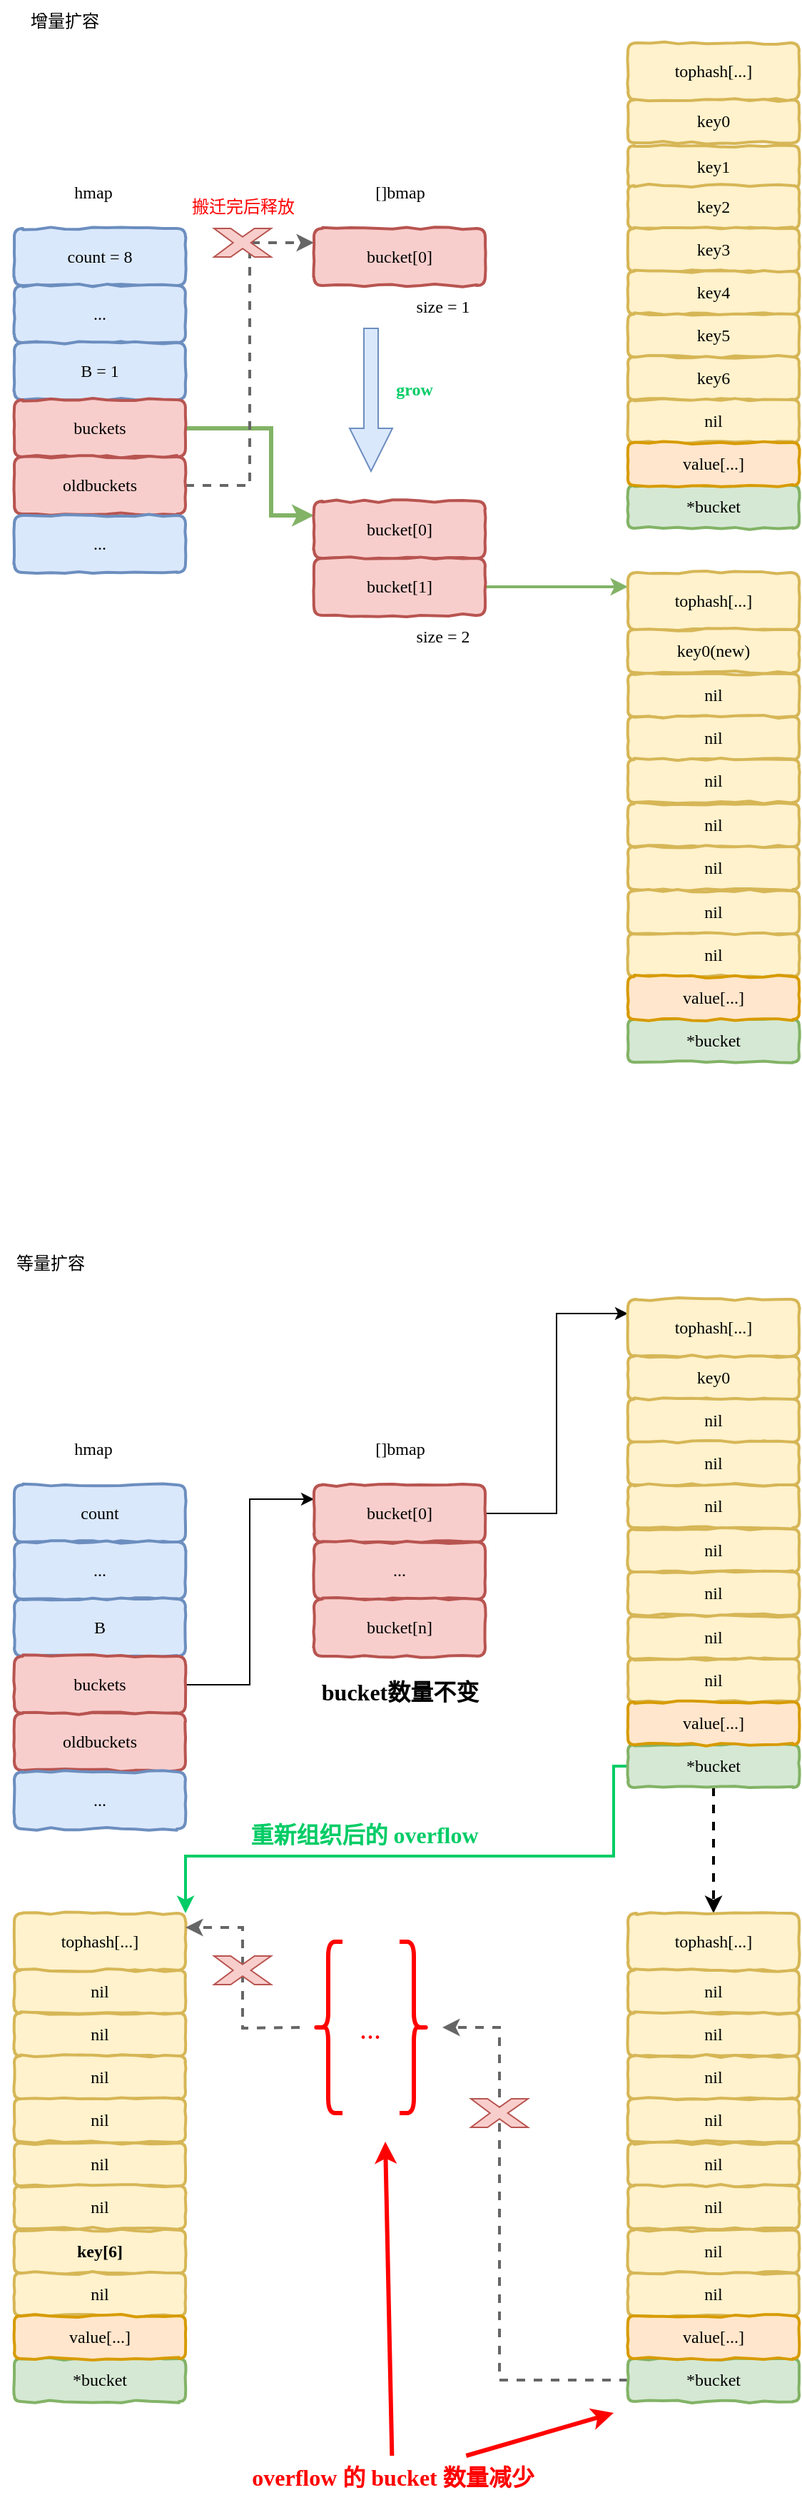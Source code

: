 <mxfile version="24.7.8">
  <diagram name="第 1 页" id="5FrjMeNQ7PzPpJv68QO-">
    <mxGraphModel dx="857" dy="626" grid="1" gridSize="10" guides="1" tooltips="1" connect="1" arrows="1" fold="1" page="1" pageScale="1" pageWidth="827" pageHeight="1169" math="0" shadow="0">
      <root>
        <mxCell id="0" />
        <mxCell id="1" parent="0" />
        <mxCell id="4WRyh4Nc3NUzpBGTfUNt-1" value="&lt;font face=&quot;Monaco&quot;&gt;增量扩容&lt;/font&gt;" style="text;html=1;align=center;verticalAlign=middle;resizable=0;points=[];autosize=1;strokeColor=none;fillColor=none;fontSize=12;fontFamily=Helvetica;fontColor=default;" vertex="1" parent="1">
          <mxGeometry x="190" y="200" width="70" height="30" as="geometry" />
        </mxCell>
        <mxCell id="4WRyh4Nc3NUzpBGTfUNt-2" value="&lt;font face=&quot;Monaco&quot;&gt;等量扩容&lt;/font&gt;" style="text;html=1;align=center;verticalAlign=middle;resizable=0;points=[];autosize=1;strokeColor=none;fillColor=none;fontSize=12;fontFamily=Helvetica;fontColor=default;" vertex="1" parent="1">
          <mxGeometry x="180" y="1070" width="70" height="30" as="geometry" />
        </mxCell>
        <mxCell id="4WRyh4Nc3NUzpBGTfUNt-3" value="&lt;font face=&quot;monaco&quot;&gt;count = 8&lt;/font&gt;" style="rounded=1;whiteSpace=wrap;html=1;strokeWidth=2;fillColor=#dae8fc;strokeColor=#6c8ebf;comic=1;" vertex="1" parent="1">
          <mxGeometry x="190" y="360" width="120" height="40" as="geometry" />
        </mxCell>
        <mxCell id="4WRyh4Nc3NUzpBGTfUNt-4" value="&lt;font face=&quot;monaco&quot;&gt;...&lt;/font&gt;" style="rounded=1;whiteSpace=wrap;html=1;strokeWidth=2;fillColor=#dae8fc;strokeColor=#6c8ebf;comic=1;" vertex="1" parent="1">
          <mxGeometry x="190" y="400" width="120" height="40" as="geometry" />
        </mxCell>
        <mxCell id="4WRyh4Nc3NUzpBGTfUNt-5" value="&lt;font face=&quot;monaco&quot;&gt;B = 1&lt;/font&gt;" style="rounded=1;whiteSpace=wrap;html=1;strokeWidth=2;fillColor=#dae8fc;strokeColor=#6c8ebf;comic=1;" vertex="1" parent="1">
          <mxGeometry x="190" y="440" width="120" height="40" as="geometry" />
        </mxCell>
        <mxCell id="4WRyh4Nc3NUzpBGTfUNt-37" style="edgeStyle=orthogonalEdgeStyle;rounded=0;orthogonalLoop=1;jettySize=auto;html=1;entryX=0;entryY=0.25;entryDx=0;entryDy=0;fillColor=#d5e8d4;strokeColor=#82b366;strokeWidth=3;" edge="1" parent="1" source="4WRyh4Nc3NUzpBGTfUNt-6" target="4WRyh4Nc3NUzpBGTfUNt-14">
          <mxGeometry relative="1" as="geometry">
            <Array as="points">
              <mxPoint x="370" y="500" />
              <mxPoint x="370" y="561" />
            </Array>
          </mxGeometry>
        </mxCell>
        <mxCell id="4WRyh4Nc3NUzpBGTfUNt-6" value="&lt;font face=&quot;monaco&quot;&gt;buckets&lt;/font&gt;" style="rounded=1;whiteSpace=wrap;html=1;strokeWidth=2;fillColor=#f8cecc;strokeColor=#b85450;comic=1;" vertex="1" parent="1">
          <mxGeometry x="190" y="480" width="120" height="40" as="geometry" />
        </mxCell>
        <mxCell id="4WRyh4Nc3NUzpBGTfUNt-28" style="edgeStyle=orthogonalEdgeStyle;rounded=0;orthogonalLoop=1;jettySize=auto;html=1;entryX=0;entryY=0.25;entryDx=0;entryDy=0;strokeWidth=2;strokeColor=#666666;dashed=1;" edge="1" parent="1" source="4WRyh4Nc3NUzpBGTfUNt-7" target="4WRyh4Nc3NUzpBGTfUNt-10">
          <mxGeometry relative="1" as="geometry" />
        </mxCell>
        <mxCell id="4WRyh4Nc3NUzpBGTfUNt-7" value="&lt;font face=&quot;monaco&quot;&gt;oldbuckets&lt;/font&gt;" style="rounded=1;whiteSpace=wrap;html=1;strokeWidth=2;fillColor=#f8cecc;strokeColor=#b85450;comic=1;" vertex="1" parent="1">
          <mxGeometry x="190" y="520" width="120" height="40" as="geometry" />
        </mxCell>
        <mxCell id="4WRyh4Nc3NUzpBGTfUNt-8" value="&lt;font face=&quot;monaco&quot;&gt;...&lt;/font&gt;" style="rounded=1;whiteSpace=wrap;html=1;strokeWidth=2;fillColor=#dae8fc;strokeColor=#6c8ebf;comic=1;" vertex="1" parent="1">
          <mxGeometry x="190" y="561" width="120" height="40" as="geometry" />
        </mxCell>
        <mxCell id="4WRyh4Nc3NUzpBGTfUNt-9" value="&lt;font face=&quot;Monaco&quot;&gt;hmap&lt;/font&gt;" style="text;html=1;align=center;verticalAlign=middle;resizable=0;points=[];autosize=1;strokeColor=none;fillColor=none;fontSize=12;fontFamily=Helvetica;fontColor=default;" vertex="1" parent="1">
          <mxGeometry x="220" y="320" width="50" height="30" as="geometry" />
        </mxCell>
        <mxCell id="4WRyh4Nc3NUzpBGTfUNt-10" value="&lt;font face=&quot;monaco&quot;&gt;bucket[0]&lt;/font&gt;" style="rounded=1;whiteSpace=wrap;html=1;strokeWidth=2;fillColor=#f8cecc;strokeColor=#b85450;comic=1;" vertex="1" parent="1">
          <mxGeometry x="400" y="360" width="120" height="40" as="geometry" />
        </mxCell>
        <mxCell id="4WRyh4Nc3NUzpBGTfUNt-11" value="&lt;font face=&quot;Monaco&quot;&gt;[]bmap&lt;/font&gt;" style="text;html=1;align=center;verticalAlign=middle;resizable=0;points=[];autosize=1;strokeColor=none;fillColor=none;fontSize=12;fontFamily=Helvetica;fontColor=default;" vertex="1" parent="1">
          <mxGeometry x="425" y="320" width="70" height="30" as="geometry" />
        </mxCell>
        <mxCell id="4WRyh4Nc3NUzpBGTfUNt-12" value="&lt;font face=&quot;Monaco&quot;&gt;size = 1&lt;/font&gt;" style="text;html=1;align=center;verticalAlign=middle;resizable=0;points=[];autosize=1;strokeColor=none;fillColor=none;fontSize=12;fontFamily=Helvetica;fontColor=default;" vertex="1" parent="1">
          <mxGeometry x="450" y="400" width="80" height="30" as="geometry" />
        </mxCell>
        <mxCell id="4WRyh4Nc3NUzpBGTfUNt-13" value="" style="shape=arrow;endArrow=classic;html=1;rounded=0;fillColor=#dae8fc;strokeColor=#6c8ebf;endWidth=27.895;startSize=3;" edge="1" parent="1">
          <mxGeometry width="50" height="50" relative="1" as="geometry">
            <mxPoint x="440" y="430" as="sourcePoint" />
            <mxPoint x="440" y="530" as="targetPoint" />
          </mxGeometry>
        </mxCell>
        <mxCell id="4WRyh4Nc3NUzpBGTfUNt-14" value="&lt;font face=&quot;monaco&quot;&gt;bucket[0]&lt;/font&gt;" style="rounded=1;whiteSpace=wrap;html=1;strokeWidth=2;fillColor=#f8cecc;strokeColor=#b85450;comic=1;" vertex="1" parent="1">
          <mxGeometry x="400" y="551" width="120" height="40" as="geometry" />
        </mxCell>
        <mxCell id="4WRyh4Nc3NUzpBGTfUNt-48" style="edgeStyle=orthogonalEdgeStyle;rounded=0;orthogonalLoop=1;jettySize=auto;html=1;entryX=0;entryY=0.25;entryDx=0;entryDy=0;fillColor=#d5e8d4;strokeColor=#82b366;strokeWidth=2;" edge="1" parent="1" source="4WRyh4Nc3NUzpBGTfUNt-15" target="4WRyh4Nc3NUzpBGTfUNt-38">
          <mxGeometry relative="1" as="geometry" />
        </mxCell>
        <mxCell id="4WRyh4Nc3NUzpBGTfUNt-15" value="&lt;font face=&quot;monaco&quot;&gt;bucket[1]&lt;/font&gt;" style="rounded=1;whiteSpace=wrap;html=1;strokeWidth=2;fillColor=#f8cecc;strokeColor=#b85450;comic=1;" vertex="1" parent="1">
          <mxGeometry x="400" y="591" width="120" height="40" as="geometry" />
        </mxCell>
        <mxCell id="4WRyh4Nc3NUzpBGTfUNt-16" value="&lt;font face=&quot;Monaco&quot;&gt;size = 2&lt;/font&gt;" style="text;html=1;align=center;verticalAlign=middle;resizable=0;points=[];autosize=1;strokeColor=none;fillColor=none;fontSize=12;fontFamily=Helvetica;fontColor=default;" vertex="1" parent="1">
          <mxGeometry x="450" y="631" width="80" height="30" as="geometry" />
        </mxCell>
        <mxCell id="4WRyh4Nc3NUzpBGTfUNt-18" value="&lt;font face=&quot;monaco&quot;&gt;tophash[...]&lt;/font&gt;" style="rounded=1;whiteSpace=wrap;html=1;strokeWidth=2;fillColor=#fff2cc;strokeColor=#d6b656;comic=1;" vertex="1" parent="1">
          <mxGeometry x="620" y="230" width="120" height="40" as="geometry" />
        </mxCell>
        <mxCell id="4WRyh4Nc3NUzpBGTfUNt-19" value="&lt;font face=&quot;monaco&quot;&gt;key0&lt;/font&gt;" style="rounded=1;whiteSpace=wrap;html=1;strokeWidth=2;fillColor=#fff2cc;strokeColor=#d6b656;comic=1;" vertex="1" parent="1">
          <mxGeometry x="620" y="270" width="120" height="30" as="geometry" />
        </mxCell>
        <mxCell id="4WRyh4Nc3NUzpBGTfUNt-20" value="&lt;font face=&quot;monaco&quot;&gt;key1&lt;/font&gt;" style="rounded=1;whiteSpace=wrap;html=1;strokeWidth=2;fillColor=#fff2cc;strokeColor=#d6b656;comic=1;" vertex="1" parent="1">
          <mxGeometry x="620" y="302" width="120" height="30" as="geometry" />
        </mxCell>
        <mxCell id="4WRyh4Nc3NUzpBGTfUNt-21" value="&lt;font face=&quot;monaco&quot;&gt;key2&lt;/font&gt;" style="rounded=1;whiteSpace=wrap;html=1;strokeWidth=2;fillColor=#fff2cc;strokeColor=#d6b656;comic=1;" vertex="1" parent="1">
          <mxGeometry x="620" y="330" width="120" height="30" as="geometry" />
        </mxCell>
        <mxCell id="4WRyh4Nc3NUzpBGTfUNt-22" value="&lt;font face=&quot;monaco&quot;&gt;key3&lt;/font&gt;" style="rounded=1;whiteSpace=wrap;html=1;strokeWidth=2;fillColor=#fff2cc;strokeColor=#d6b656;comic=1;" vertex="1" parent="1">
          <mxGeometry x="620" y="360" width="120" height="30" as="geometry" />
        </mxCell>
        <mxCell id="4WRyh4Nc3NUzpBGTfUNt-23" value="&lt;font face=&quot;monaco&quot;&gt;key4&lt;/font&gt;" style="rounded=1;whiteSpace=wrap;html=1;strokeWidth=2;fillColor=#fff2cc;strokeColor=#d6b656;comic=1;" vertex="1" parent="1">
          <mxGeometry x="620" y="390" width="120" height="30" as="geometry" />
        </mxCell>
        <mxCell id="4WRyh4Nc3NUzpBGTfUNt-24" value="&lt;font face=&quot;monaco&quot;&gt;key5&lt;/font&gt;" style="rounded=1;whiteSpace=wrap;html=1;strokeWidth=2;fillColor=#fff2cc;strokeColor=#d6b656;comic=1;" vertex="1" parent="1">
          <mxGeometry x="620" y="420" width="120" height="30" as="geometry" />
        </mxCell>
        <mxCell id="4WRyh4Nc3NUzpBGTfUNt-25" value="&lt;font face=&quot;monaco&quot;&gt;key6&lt;/font&gt;" style="rounded=1;whiteSpace=wrap;html=1;strokeWidth=2;fillColor=#fff2cc;strokeColor=#d6b656;comic=1;" vertex="1" parent="1">
          <mxGeometry x="620" y="450" width="120" height="30" as="geometry" />
        </mxCell>
        <mxCell id="4WRyh4Nc3NUzpBGTfUNt-26" value="&lt;font face=&quot;monaco&quot;&gt;nil&lt;/font&gt;" style="rounded=1;whiteSpace=wrap;html=1;strokeWidth=2;fillColor=#fff2cc;strokeColor=#d6b656;comic=1;" vertex="1" parent="1">
          <mxGeometry x="620" y="480" width="120" height="30" as="geometry" />
        </mxCell>
        <mxCell id="4WRyh4Nc3NUzpBGTfUNt-27" value="&lt;font face=&quot;monaco&quot;&gt;*bucket&lt;/font&gt;" style="rounded=1;whiteSpace=wrap;html=1;strokeWidth=2;fillColor=#d5e8d4;strokeColor=#82b366;comic=1;" vertex="1" parent="1">
          <mxGeometry x="620" y="540" width="120" height="30" as="geometry" />
        </mxCell>
        <mxCell id="4WRyh4Nc3NUzpBGTfUNt-29" value="" style="verticalLabelPosition=bottom;verticalAlign=top;html=1;shape=mxgraph.basic.x;fillColor=#f8cecc;strokeColor=#b85450;" vertex="1" parent="1">
          <mxGeometry x="330" y="360" width="40" height="20" as="geometry" />
        </mxCell>
        <mxCell id="4WRyh4Nc3NUzpBGTfUNt-36" value="&lt;font color=&quot;#00cc66&quot; face=&quot;monaco&quot;&gt;&lt;b&gt;grow&lt;/b&gt;&lt;/font&gt;" style="text;html=1;align=center;verticalAlign=middle;resizable=0;points=[];autosize=1;strokeColor=none;fillColor=none;" vertex="1" parent="1">
          <mxGeometry x="445" y="458" width="50" height="30" as="geometry" />
        </mxCell>
        <mxCell id="4WRyh4Nc3NUzpBGTfUNt-38" value="&lt;font face=&quot;monaco&quot;&gt;tophash[...]&lt;/font&gt;" style="rounded=1;whiteSpace=wrap;html=1;strokeWidth=2;fillColor=#fff2cc;strokeColor=#d6b656;comic=1;" vertex="1" parent="1">
          <mxGeometry x="620" y="601" width="120" height="40" as="geometry" />
        </mxCell>
        <mxCell id="4WRyh4Nc3NUzpBGTfUNt-39" value="&lt;font face=&quot;monaco&quot;&gt;key0(new)&lt;/font&gt;" style="rounded=1;whiteSpace=wrap;html=1;strokeWidth=2;fillColor=#fff2cc;strokeColor=#d6b656;comic=1;" vertex="1" parent="1">
          <mxGeometry x="620" y="641" width="120" height="30" as="geometry" />
        </mxCell>
        <mxCell id="4WRyh4Nc3NUzpBGTfUNt-40" value="&lt;font face=&quot;monaco&quot;&gt;nil&lt;/font&gt;" style="rounded=1;whiteSpace=wrap;html=1;strokeWidth=2;fillColor=#fff2cc;strokeColor=#d6b656;comic=1;" vertex="1" parent="1">
          <mxGeometry x="620" y="672" width="120" height="30" as="geometry" />
        </mxCell>
        <mxCell id="4WRyh4Nc3NUzpBGTfUNt-41" value="&lt;font&gt;nil&lt;/font&gt;" style="rounded=1;whiteSpace=wrap;html=1;strokeWidth=2;fillColor=#fff2cc;strokeColor=#d6b656;comic=1;fontFamily=monaco;" vertex="1" parent="1">
          <mxGeometry x="620" y="702" width="120" height="30" as="geometry" />
        </mxCell>
        <mxCell id="4WRyh4Nc3NUzpBGTfUNt-42" value="&lt;font&gt;nil&lt;/font&gt;" style="rounded=1;whiteSpace=wrap;html=1;strokeWidth=2;fillColor=#fff2cc;strokeColor=#d6b656;comic=1;fontFamily=monaco;" vertex="1" parent="1">
          <mxGeometry x="620" y="732" width="120" height="30" as="geometry" />
        </mxCell>
        <mxCell id="4WRyh4Nc3NUzpBGTfUNt-43" value="&lt;font&gt;nil&lt;/font&gt;" style="rounded=1;whiteSpace=wrap;html=1;strokeWidth=2;fillColor=#fff2cc;strokeColor=#d6b656;comic=1;fontFamily=monaco;" vertex="1" parent="1">
          <mxGeometry x="620" y="763" width="120" height="30" as="geometry" />
        </mxCell>
        <mxCell id="4WRyh4Nc3NUzpBGTfUNt-44" value="&lt;font&gt;nil&lt;/font&gt;" style="rounded=1;whiteSpace=wrap;html=1;strokeWidth=2;fillColor=#fff2cc;strokeColor=#d6b656;comic=1;fontFamily=monaco;" vertex="1" parent="1">
          <mxGeometry x="620" y="793" width="120" height="30" as="geometry" />
        </mxCell>
        <mxCell id="4WRyh4Nc3NUzpBGTfUNt-45" value="&lt;font&gt;nil&lt;/font&gt;" style="rounded=1;whiteSpace=wrap;html=1;strokeWidth=2;fillColor=#fff2cc;strokeColor=#d6b656;comic=1;fontFamily=monaco;" vertex="1" parent="1">
          <mxGeometry x="620" y="824" width="120" height="30" as="geometry" />
        </mxCell>
        <mxCell id="4WRyh4Nc3NUzpBGTfUNt-46" value="&lt;font face=&quot;monaco&quot;&gt;nil&lt;/font&gt;" style="rounded=1;whiteSpace=wrap;html=1;strokeWidth=2;fillColor=#fff2cc;strokeColor=#d6b656;comic=1;" vertex="1" parent="1">
          <mxGeometry x="620" y="854" width="120" height="30" as="geometry" />
        </mxCell>
        <mxCell id="4WRyh4Nc3NUzpBGTfUNt-47" value="&lt;font face=&quot;monaco&quot;&gt;*bucket&lt;/font&gt;" style="rounded=1;whiteSpace=wrap;html=1;strokeWidth=2;fillColor=#d5e8d4;strokeColor=#82b366;comic=1;" vertex="1" parent="1">
          <mxGeometry x="620" y="914" width="120" height="30" as="geometry" />
        </mxCell>
        <mxCell id="4WRyh4Nc3NUzpBGTfUNt-49" value="&lt;font color=&quot;#ff0000&quot; face=&quot;Monaco&quot;&gt;搬迁完后释放&lt;/font&gt;" style="text;html=1;align=center;verticalAlign=middle;resizable=0;points=[];autosize=1;strokeColor=none;fillColor=none;fontSize=12;fontFamily=Helvetica;fontColor=default;" vertex="1" parent="1">
          <mxGeometry x="300" y="330" width="100" height="30" as="geometry" />
        </mxCell>
        <mxCell id="4WRyh4Nc3NUzpBGTfUNt-51" value="&lt;font face=&quot;monaco&quot;&gt;count&lt;/font&gt;" style="rounded=1;whiteSpace=wrap;html=1;strokeWidth=2;fillColor=#dae8fc;strokeColor=#6c8ebf;comic=1;" vertex="1" parent="1">
          <mxGeometry x="190" y="1240" width="120" height="40" as="geometry" />
        </mxCell>
        <mxCell id="4WRyh4Nc3NUzpBGTfUNt-52" value="&lt;font face=&quot;monaco&quot;&gt;...&lt;/font&gt;" style="rounded=1;whiteSpace=wrap;html=1;strokeWidth=2;fillColor=#dae8fc;strokeColor=#6c8ebf;comic=1;" vertex="1" parent="1">
          <mxGeometry x="190" y="1280" width="120" height="40" as="geometry" />
        </mxCell>
        <mxCell id="4WRyh4Nc3NUzpBGTfUNt-53" value="&lt;font face=&quot;monaco&quot;&gt;B&lt;/font&gt;" style="rounded=1;whiteSpace=wrap;html=1;strokeWidth=2;fillColor=#dae8fc;strokeColor=#6c8ebf;comic=1;" vertex="1" parent="1">
          <mxGeometry x="190" y="1320" width="120" height="40" as="geometry" />
        </mxCell>
        <mxCell id="4WRyh4Nc3NUzpBGTfUNt-79" style="edgeStyle=orthogonalEdgeStyle;rounded=0;orthogonalLoop=1;jettySize=auto;html=1;entryX=0;entryY=0.25;entryDx=0;entryDy=0;" edge="1" parent="1" source="4WRyh4Nc3NUzpBGTfUNt-55" target="4WRyh4Nc3NUzpBGTfUNt-60">
          <mxGeometry relative="1" as="geometry" />
        </mxCell>
        <mxCell id="4WRyh4Nc3NUzpBGTfUNt-55" value="&lt;font face=&quot;monaco&quot;&gt;buckets&lt;/font&gt;" style="rounded=1;whiteSpace=wrap;html=1;strokeWidth=2;fillColor=#f8cecc;strokeColor=#b85450;comic=1;" vertex="1" parent="1">
          <mxGeometry x="190" y="1360" width="120" height="40" as="geometry" />
        </mxCell>
        <mxCell id="4WRyh4Nc3NUzpBGTfUNt-57" value="&lt;font face=&quot;monaco&quot;&gt;oldbuckets&lt;/font&gt;" style="rounded=1;whiteSpace=wrap;html=1;strokeWidth=2;fillColor=#f8cecc;strokeColor=#b85450;comic=1;" vertex="1" parent="1">
          <mxGeometry x="190" y="1400" width="120" height="40" as="geometry" />
        </mxCell>
        <mxCell id="4WRyh4Nc3NUzpBGTfUNt-58" value="&lt;font face=&quot;monaco&quot;&gt;...&lt;/font&gt;" style="rounded=1;whiteSpace=wrap;html=1;strokeWidth=2;fillColor=#dae8fc;strokeColor=#6c8ebf;comic=1;" vertex="1" parent="1">
          <mxGeometry x="190" y="1441" width="120" height="40" as="geometry" />
        </mxCell>
        <mxCell id="4WRyh4Nc3NUzpBGTfUNt-59" value="&lt;font face=&quot;Monaco&quot;&gt;hmap&lt;/font&gt;" style="text;html=1;align=center;verticalAlign=middle;resizable=0;points=[];autosize=1;strokeColor=none;fillColor=none;fontSize=12;fontFamily=Helvetica;fontColor=default;" vertex="1" parent="1">
          <mxGeometry x="220" y="1200" width="50" height="30" as="geometry" />
        </mxCell>
        <mxCell id="4WRyh4Nc3NUzpBGTfUNt-93" style="edgeStyle=orthogonalEdgeStyle;rounded=0;orthogonalLoop=1;jettySize=auto;html=1;entryX=0;entryY=0.25;entryDx=0;entryDy=0;" edge="1" parent="1" source="4WRyh4Nc3NUzpBGTfUNt-60" target="4WRyh4Nc3NUzpBGTfUNt-65">
          <mxGeometry relative="1" as="geometry" />
        </mxCell>
        <mxCell id="4WRyh4Nc3NUzpBGTfUNt-60" value="&lt;font face=&quot;monaco&quot;&gt;bucket[0]&lt;/font&gt;" style="rounded=1;whiteSpace=wrap;html=1;strokeWidth=2;fillColor=#f8cecc;strokeColor=#b85450;comic=1;" vertex="1" parent="1">
          <mxGeometry x="400" y="1240" width="120" height="40" as="geometry" />
        </mxCell>
        <mxCell id="4WRyh4Nc3NUzpBGTfUNt-61" value="&lt;font face=&quot;Monaco&quot;&gt;[]bmap&lt;/font&gt;" style="text;html=1;align=center;verticalAlign=middle;resizable=0;points=[];autosize=1;strokeColor=none;fillColor=none;fontSize=12;fontFamily=Helvetica;fontColor=default;" vertex="1" parent="1">
          <mxGeometry x="425" y="1200" width="70" height="30" as="geometry" />
        </mxCell>
        <mxCell id="4WRyh4Nc3NUzpBGTfUNt-65" value="&lt;font face=&quot;monaco&quot;&gt;tophash[...]&lt;/font&gt;" style="rounded=1;whiteSpace=wrap;html=1;strokeWidth=2;fillColor=#fff2cc;strokeColor=#d6b656;comic=1;" vertex="1" parent="1">
          <mxGeometry x="620" y="1110" width="120" height="40" as="geometry" />
        </mxCell>
        <mxCell id="4WRyh4Nc3NUzpBGTfUNt-66" value="&lt;font face=&quot;monaco&quot;&gt;key0&lt;/font&gt;" style="rounded=1;whiteSpace=wrap;html=1;strokeWidth=2;fillColor=#fff2cc;strokeColor=#d6b656;comic=1;" vertex="1" parent="1">
          <mxGeometry x="620" y="1150" width="120" height="30" as="geometry" />
        </mxCell>
        <mxCell id="4WRyh4Nc3NUzpBGTfUNt-80" value="&lt;font face=&quot;monaco&quot;&gt;...&lt;/font&gt;" style="rounded=1;whiteSpace=wrap;html=1;strokeWidth=2;fillColor=#f8cecc;strokeColor=#b85450;comic=1;" vertex="1" parent="1">
          <mxGeometry x="400" y="1280" width="120" height="40" as="geometry" />
        </mxCell>
        <mxCell id="4WRyh4Nc3NUzpBGTfUNt-81" value="&lt;font face=&quot;monaco&quot;&gt;bucket[n]&lt;/font&gt;" style="rounded=1;whiteSpace=wrap;html=1;strokeWidth=2;fillColor=#f8cecc;strokeColor=#b85450;comic=1;" vertex="1" parent="1">
          <mxGeometry x="400" y="1320" width="120" height="40" as="geometry" />
        </mxCell>
        <mxCell id="4WRyh4Nc3NUzpBGTfUNt-82" value="&lt;font face=&quot;monaco&quot;&gt;nil&lt;/font&gt;" style="rounded=1;whiteSpace=wrap;html=1;strokeWidth=2;fillColor=#fff2cc;strokeColor=#d6b656;comic=1;" vertex="1" parent="1">
          <mxGeometry x="620" y="1180" width="120" height="30" as="geometry" />
        </mxCell>
        <mxCell id="4WRyh4Nc3NUzpBGTfUNt-83" value="&lt;font&gt;nil&lt;/font&gt;" style="rounded=1;whiteSpace=wrap;html=1;strokeWidth=2;fillColor=#fff2cc;strokeColor=#d6b656;comic=1;fontFamily=monaco;" vertex="1" parent="1">
          <mxGeometry x="620" y="1210" width="120" height="30" as="geometry" />
        </mxCell>
        <mxCell id="4WRyh4Nc3NUzpBGTfUNt-84" value="&lt;font&gt;nil&lt;/font&gt;" style="rounded=1;whiteSpace=wrap;html=1;strokeWidth=2;fillColor=#fff2cc;strokeColor=#d6b656;comic=1;fontFamily=monaco;" vertex="1" parent="1">
          <mxGeometry x="620" y="1240" width="120" height="30" as="geometry" />
        </mxCell>
        <mxCell id="4WRyh4Nc3NUzpBGTfUNt-85" value="&lt;font&gt;nil&lt;/font&gt;" style="rounded=1;whiteSpace=wrap;html=1;strokeWidth=2;fillColor=#fff2cc;strokeColor=#d6b656;comic=1;fontFamily=monaco;" vertex="1" parent="1">
          <mxGeometry x="620" y="1271" width="120" height="30" as="geometry" />
        </mxCell>
        <mxCell id="4WRyh4Nc3NUzpBGTfUNt-86" value="&lt;font&gt;nil&lt;/font&gt;" style="rounded=1;whiteSpace=wrap;html=1;strokeWidth=2;fillColor=#fff2cc;strokeColor=#d6b656;comic=1;fontFamily=monaco;" vertex="1" parent="1">
          <mxGeometry x="620" y="1301" width="120" height="30" as="geometry" />
        </mxCell>
        <mxCell id="4WRyh4Nc3NUzpBGTfUNt-87" value="&lt;font&gt;nil&lt;/font&gt;" style="rounded=1;whiteSpace=wrap;html=1;strokeWidth=2;fillColor=#fff2cc;strokeColor=#d6b656;comic=1;fontFamily=monaco;" vertex="1" parent="1">
          <mxGeometry x="620" y="1332" width="120" height="30" as="geometry" />
        </mxCell>
        <mxCell id="4WRyh4Nc3NUzpBGTfUNt-88" value="&lt;font face=&quot;monaco&quot;&gt;nil&lt;/font&gt;" style="rounded=1;whiteSpace=wrap;html=1;strokeWidth=2;fillColor=#fff2cc;strokeColor=#d6b656;comic=1;" vertex="1" parent="1">
          <mxGeometry x="620" y="1362" width="120" height="30" as="geometry" />
        </mxCell>
        <mxCell id="4WRyh4Nc3NUzpBGTfUNt-127" style="edgeStyle=orthogonalEdgeStyle;rounded=0;orthogonalLoop=1;jettySize=auto;html=1;entryX=0.5;entryY=0;entryDx=0;entryDy=0;strokeWidth=2;dashed=1;" edge="1" parent="1" source="4WRyh4Nc3NUzpBGTfUNt-89" target="4WRyh4Nc3NUzpBGTfUNt-94">
          <mxGeometry relative="1" as="geometry" />
        </mxCell>
        <mxCell id="4WRyh4Nc3NUzpBGTfUNt-141" style="edgeStyle=orthogonalEdgeStyle;rounded=0;orthogonalLoop=1;jettySize=auto;html=1;entryX=1;entryY=0;entryDx=0;entryDy=0;strokeWidth=2;strokeColor=#00CC66;" edge="1" parent="1" source="4WRyh4Nc3NUzpBGTfUNt-89" target="4WRyh4Nc3NUzpBGTfUNt-116">
          <mxGeometry relative="1" as="geometry">
            <Array as="points">
              <mxPoint x="610" y="1437" />
              <mxPoint x="610" y="1500" />
              <mxPoint x="310" y="1500" />
            </Array>
          </mxGeometry>
        </mxCell>
        <mxCell id="4WRyh4Nc3NUzpBGTfUNt-89" value="&lt;font face=&quot;monaco&quot;&gt;*bucket&lt;/font&gt;" style="rounded=1;whiteSpace=wrap;html=1;strokeWidth=2;fillColor=#d5e8d4;strokeColor=#82b366;comic=1;" vertex="1" parent="1">
          <mxGeometry x="620" y="1422" width="120" height="30" as="geometry" />
        </mxCell>
        <mxCell id="4WRyh4Nc3NUzpBGTfUNt-90" value="&lt;font face=&quot;monaco&quot;&gt;value[...]&lt;/font&gt;" style="rounded=1;whiteSpace=wrap;html=1;strokeWidth=2;fillColor=#ffe6cc;strokeColor=#d79b00;comic=1;" vertex="1" parent="1">
          <mxGeometry x="620" y="510" width="120" height="30" as="geometry" />
        </mxCell>
        <mxCell id="4WRyh4Nc3NUzpBGTfUNt-91" value="&lt;font face=&quot;monaco&quot;&gt;value[...]&lt;/font&gt;" style="rounded=1;whiteSpace=wrap;html=1;strokeWidth=2;fillColor=#ffe6cc;strokeColor=#d79b00;comic=1;" vertex="1" parent="1">
          <mxGeometry x="620" y="884" width="120" height="30" as="geometry" />
        </mxCell>
        <mxCell id="4WRyh4Nc3NUzpBGTfUNt-92" value="&lt;font face=&quot;monaco&quot;&gt;value[...]&lt;/font&gt;" style="rounded=1;whiteSpace=wrap;html=1;strokeWidth=2;fillColor=#ffe6cc;strokeColor=#d79b00;comic=1;" vertex="1" parent="1">
          <mxGeometry x="620" y="1392" width="120" height="30" as="geometry" />
        </mxCell>
        <mxCell id="4WRyh4Nc3NUzpBGTfUNt-94" value="&lt;font face=&quot;monaco&quot;&gt;tophash[...]&lt;/font&gt;" style="rounded=1;whiteSpace=wrap;html=1;strokeWidth=2;fillColor=#fff2cc;strokeColor=#d6b656;comic=1;" vertex="1" parent="1">
          <mxGeometry x="620" y="1540" width="120" height="40" as="geometry" />
        </mxCell>
        <mxCell id="4WRyh4Nc3NUzpBGTfUNt-95" value="&lt;font face=&quot;monaco&quot;&gt;nil&lt;/font&gt;" style="rounded=1;whiteSpace=wrap;html=1;strokeWidth=2;fillColor=#fff2cc;strokeColor=#d6b656;comic=1;" vertex="1" parent="1">
          <mxGeometry x="620" y="1580" width="120" height="30" as="geometry" />
        </mxCell>
        <mxCell id="4WRyh4Nc3NUzpBGTfUNt-96" value="&lt;font face=&quot;monaco&quot;&gt;nil&lt;/font&gt;" style="rounded=1;whiteSpace=wrap;html=1;strokeWidth=2;fillColor=#fff2cc;strokeColor=#d6b656;comic=1;" vertex="1" parent="1">
          <mxGeometry x="620" y="1610" width="120" height="30" as="geometry" />
        </mxCell>
        <mxCell id="4WRyh4Nc3NUzpBGTfUNt-97" value="&lt;font&gt;nil&lt;/font&gt;" style="rounded=1;whiteSpace=wrap;html=1;strokeWidth=2;fillColor=#fff2cc;strokeColor=#d6b656;comic=1;fontFamily=monaco;" vertex="1" parent="1">
          <mxGeometry x="620" y="1640" width="120" height="30" as="geometry" />
        </mxCell>
        <mxCell id="4WRyh4Nc3NUzpBGTfUNt-98" value="&lt;font&gt;nil&lt;/font&gt;" style="rounded=1;whiteSpace=wrap;html=1;strokeWidth=2;fillColor=#fff2cc;strokeColor=#d6b656;comic=1;fontFamily=monaco;" vertex="1" parent="1">
          <mxGeometry x="620" y="1670" width="120" height="30" as="geometry" />
        </mxCell>
        <mxCell id="4WRyh4Nc3NUzpBGTfUNt-99" value="&lt;font&gt;nil&lt;/font&gt;" style="rounded=1;whiteSpace=wrap;html=1;strokeWidth=2;fillColor=#fff2cc;strokeColor=#d6b656;comic=1;fontFamily=monaco;" vertex="1" parent="1">
          <mxGeometry x="620" y="1701" width="120" height="30" as="geometry" />
        </mxCell>
        <mxCell id="4WRyh4Nc3NUzpBGTfUNt-100" value="&lt;font&gt;nil&lt;/font&gt;" style="rounded=1;whiteSpace=wrap;html=1;strokeWidth=2;fillColor=#fff2cc;strokeColor=#d6b656;comic=1;fontFamily=monaco;" vertex="1" parent="1">
          <mxGeometry x="620" y="1731" width="120" height="30" as="geometry" />
        </mxCell>
        <mxCell id="4WRyh4Nc3NUzpBGTfUNt-101" value="&lt;font&gt;nil&lt;/font&gt;" style="rounded=1;whiteSpace=wrap;html=1;strokeWidth=2;fillColor=#fff2cc;strokeColor=#d6b656;comic=1;fontFamily=monaco;" vertex="1" parent="1">
          <mxGeometry x="620" y="1762" width="120" height="30" as="geometry" />
        </mxCell>
        <mxCell id="4WRyh4Nc3NUzpBGTfUNt-102" value="&lt;font face=&quot;monaco&quot;&gt;nil&lt;/font&gt;" style="rounded=1;whiteSpace=wrap;html=1;strokeWidth=2;fillColor=#fff2cc;strokeColor=#d6b656;comic=1;" vertex="1" parent="1">
          <mxGeometry x="620" y="1792" width="120" height="30" as="geometry" />
        </mxCell>
        <mxCell id="4WRyh4Nc3NUzpBGTfUNt-133" style="edgeStyle=orthogonalEdgeStyle;rounded=0;orthogonalLoop=1;jettySize=auto;html=1;dashed=1;strokeWidth=2;strokeColor=#666666;" edge="1" parent="1" source="4WRyh4Nc3NUzpBGTfUNt-103">
          <mxGeometry relative="1" as="geometry">
            <mxPoint x="490" y="1620" as="targetPoint" />
            <Array as="points">
              <mxPoint x="530" y="1867" />
              <mxPoint x="530" y="1620" />
            </Array>
          </mxGeometry>
        </mxCell>
        <mxCell id="4WRyh4Nc3NUzpBGTfUNt-103" value="&lt;font face=&quot;monaco&quot;&gt;*bucket&lt;/font&gt;" style="rounded=1;whiteSpace=wrap;html=1;strokeWidth=2;fillColor=#d5e8d4;strokeColor=#82b366;comic=1;" vertex="1" parent="1">
          <mxGeometry x="620" y="1852" width="120" height="30" as="geometry" />
        </mxCell>
        <mxCell id="4WRyh4Nc3NUzpBGTfUNt-104" value="&lt;font face=&quot;monaco&quot;&gt;value[...]&lt;/font&gt;" style="rounded=1;whiteSpace=wrap;html=1;strokeWidth=2;fillColor=#ffe6cc;strokeColor=#d79b00;comic=1;" vertex="1" parent="1">
          <mxGeometry x="620" y="1822" width="120" height="30" as="geometry" />
        </mxCell>
        <mxCell id="4WRyh4Nc3NUzpBGTfUNt-116" value="&lt;font face=&quot;monaco&quot;&gt;tophash[...]&lt;/font&gt;" style="rounded=1;whiteSpace=wrap;html=1;strokeWidth=2;fillColor=#fff2cc;strokeColor=#d6b656;comic=1;" vertex="1" parent="1">
          <mxGeometry x="190" y="1540" width="120" height="40" as="geometry" />
        </mxCell>
        <mxCell id="4WRyh4Nc3NUzpBGTfUNt-117" value="&lt;font face=&quot;monaco&quot;&gt;nil&lt;/font&gt;" style="rounded=1;whiteSpace=wrap;html=1;strokeWidth=2;fillColor=#fff2cc;strokeColor=#d6b656;comic=1;" vertex="1" parent="1">
          <mxGeometry x="190" y="1580" width="120" height="30" as="geometry" />
        </mxCell>
        <mxCell id="4WRyh4Nc3NUzpBGTfUNt-118" value="&lt;font face=&quot;monaco&quot;&gt;nil&lt;/font&gt;" style="rounded=1;whiteSpace=wrap;html=1;strokeWidth=2;fillColor=#fff2cc;strokeColor=#d6b656;comic=1;" vertex="1" parent="1">
          <mxGeometry x="190" y="1610" width="120" height="30" as="geometry" />
        </mxCell>
        <mxCell id="4WRyh4Nc3NUzpBGTfUNt-119" value="&lt;font&gt;nil&lt;/font&gt;" style="rounded=1;whiteSpace=wrap;html=1;strokeWidth=2;fillColor=#fff2cc;strokeColor=#d6b656;comic=1;fontFamily=monaco;" vertex="1" parent="1">
          <mxGeometry x="190" y="1640" width="120" height="30" as="geometry" />
        </mxCell>
        <mxCell id="4WRyh4Nc3NUzpBGTfUNt-120" value="&lt;font&gt;nil&lt;/font&gt;" style="rounded=1;whiteSpace=wrap;html=1;strokeWidth=2;fillColor=#fff2cc;strokeColor=#d6b656;comic=1;fontFamily=monaco;" vertex="1" parent="1">
          <mxGeometry x="190" y="1670" width="120" height="30" as="geometry" />
        </mxCell>
        <mxCell id="4WRyh4Nc3NUzpBGTfUNt-121" value="&lt;font&gt;nil&lt;/font&gt;" style="rounded=1;whiteSpace=wrap;html=1;strokeWidth=2;fillColor=#fff2cc;strokeColor=#d6b656;comic=1;fontFamily=monaco;" vertex="1" parent="1">
          <mxGeometry x="190" y="1701" width="120" height="30" as="geometry" />
        </mxCell>
        <mxCell id="4WRyh4Nc3NUzpBGTfUNt-122" value="&lt;font&gt;nil&lt;/font&gt;" style="rounded=1;whiteSpace=wrap;html=1;strokeWidth=2;fillColor=#fff2cc;strokeColor=#d6b656;comic=1;fontFamily=monaco;" vertex="1" parent="1">
          <mxGeometry x="190" y="1731" width="120" height="30" as="geometry" />
        </mxCell>
        <mxCell id="4WRyh4Nc3NUzpBGTfUNt-123" value="&lt;b&gt;key[6]&lt;/b&gt;" style="rounded=1;whiteSpace=wrap;html=1;strokeWidth=2;fillColor=#fff2cc;strokeColor=#d6b656;comic=1;fontFamily=monaco;" vertex="1" parent="1">
          <mxGeometry x="190" y="1762" width="120" height="30" as="geometry" />
        </mxCell>
        <mxCell id="4WRyh4Nc3NUzpBGTfUNt-124" value="&lt;font face=&quot;monaco&quot;&gt;nil&lt;/font&gt;" style="rounded=1;whiteSpace=wrap;html=1;strokeWidth=2;fillColor=#fff2cc;strokeColor=#d6b656;comic=1;" vertex="1" parent="1">
          <mxGeometry x="190" y="1792" width="120" height="30" as="geometry" />
        </mxCell>
        <mxCell id="4WRyh4Nc3NUzpBGTfUNt-125" value="&lt;font face=&quot;monaco&quot;&gt;*bucket&lt;/font&gt;" style="rounded=1;whiteSpace=wrap;html=1;strokeWidth=2;fillColor=#d5e8d4;strokeColor=#82b366;comic=1;" vertex="1" parent="1">
          <mxGeometry x="190" y="1852" width="120" height="30" as="geometry" />
        </mxCell>
        <mxCell id="4WRyh4Nc3NUzpBGTfUNt-126" value="&lt;font face=&quot;monaco&quot;&gt;value[...]&lt;/font&gt;" style="rounded=1;whiteSpace=wrap;html=1;strokeWidth=2;fillColor=#ffe6cc;strokeColor=#d79b00;comic=1;" vertex="1" parent="1">
          <mxGeometry x="190" y="1822" width="120" height="30" as="geometry" />
        </mxCell>
        <mxCell id="4WRyh4Nc3NUzpBGTfUNt-139" style="edgeStyle=orthogonalEdgeStyle;rounded=0;orthogonalLoop=1;jettySize=auto;html=1;entryX=1;entryY=0.25;entryDx=0;entryDy=0;dashed=1;strokeWidth=2;strokeColor=#666666;" edge="1" parent="1" target="4WRyh4Nc3NUzpBGTfUNt-116">
          <mxGeometry relative="1" as="geometry">
            <mxPoint x="390" y="1620" as="sourcePoint" />
          </mxGeometry>
        </mxCell>
        <mxCell id="4WRyh4Nc3NUzpBGTfUNt-130" value="" style="shape=curlyBracket;whiteSpace=wrap;html=1;rounded=1;labelPosition=left;verticalLabelPosition=middle;align=right;verticalAlign=middle;strokeWidth=3;strokeColor=#FF0000;" vertex="1" parent="1">
          <mxGeometry x="400" y="1560" width="20" height="120" as="geometry" />
        </mxCell>
        <mxCell id="4WRyh4Nc3NUzpBGTfUNt-131" value="" style="shape=curlyBracket;whiteSpace=wrap;html=1;rounded=1;flipH=1;labelPosition=right;verticalLabelPosition=middle;align=left;verticalAlign=middle;strokeWidth=3;strokeColor=#FF0000;" vertex="1" parent="1">
          <mxGeometry x="460" y="1560" width="20" height="120" as="geometry" />
        </mxCell>
        <mxCell id="4WRyh4Nc3NUzpBGTfUNt-132" value="&lt;font color=&quot;#ff0000&quot; style=&quot;font-size: 20px;&quot; face=&quot;monaco&quot;&gt;...&lt;/font&gt;" style="text;html=1;align=center;verticalAlign=middle;resizable=0;points=[];autosize=1;strokeColor=none;fillColor=none;" vertex="1" parent="1">
          <mxGeometry x="409" y="1600" width="60" height="40" as="geometry" />
        </mxCell>
        <mxCell id="4WRyh4Nc3NUzpBGTfUNt-135" value="" style="verticalLabelPosition=bottom;verticalAlign=top;html=1;shape=mxgraph.basic.x;fillColor=#f8cecc;strokeColor=#b85450;" vertex="1" parent="1">
          <mxGeometry x="330" y="1570" width="40" height="20" as="geometry" />
        </mxCell>
        <mxCell id="4WRyh4Nc3NUzpBGTfUNt-137" value="" style="verticalLabelPosition=bottom;verticalAlign=top;html=1;shape=mxgraph.basic.x;fillColor=#f8cecc;strokeColor=#b85450;" vertex="1" parent="1">
          <mxGeometry x="510" y="1670" width="40" height="20" as="geometry" />
        </mxCell>
        <mxCell id="4WRyh4Nc3NUzpBGTfUNt-142" value="&lt;font size=&quot;1&quot; style=&quot;&quot; face=&quot;Monaco&quot;&gt;&lt;b style=&quot;font-size: 16px;&quot;&gt;bucket数量不变&lt;/b&gt;&lt;/font&gt;" style="text;html=1;align=center;verticalAlign=middle;resizable=0;points=[];autosize=1;strokeColor=none;fillColor=none;fontSize=12;fontFamily=Helvetica;fontColor=default;" vertex="1" parent="1">
          <mxGeometry x="385" y="1370" width="150" height="30" as="geometry" />
        </mxCell>
        <mxCell id="4WRyh4Nc3NUzpBGTfUNt-144" style="rounded=0;orthogonalLoop=1;jettySize=auto;html=1;strokeWidth=3;strokeColor=#FF0000;" edge="1" parent="1" source="4WRyh4Nc3NUzpBGTfUNt-143">
          <mxGeometry relative="1" as="geometry">
            <mxPoint x="450" y="1700" as="targetPoint" />
          </mxGeometry>
        </mxCell>
        <mxCell id="4WRyh4Nc3NUzpBGTfUNt-145" style="rounded=0;orthogonalLoop=1;jettySize=auto;html=1;strokeWidth=3;strokeColor=#FF0000;" edge="1" parent="1" source="4WRyh4Nc3NUzpBGTfUNt-143">
          <mxGeometry relative="1" as="geometry">
            <mxPoint x="610" y="1890" as="targetPoint" />
          </mxGeometry>
        </mxCell>
        <mxCell id="4WRyh4Nc3NUzpBGTfUNt-143" value="&lt;font style=&quot;font-size: 16px;&quot; color=&quot;#ff0000&quot; face=&quot;Monaco&quot;&gt;&lt;b&gt;overflow 的 bucket 数量减少&lt;/b&gt;&lt;/font&gt;" style="text;html=1;align=center;verticalAlign=middle;resizable=0;points=[];autosize=1;strokeColor=none;fillColor=none;fontSize=12;fontFamily=Helvetica;fontColor=default;" vertex="1" parent="1">
          <mxGeometry x="320" y="1920" width="270" height="30" as="geometry" />
        </mxCell>
        <mxCell id="4WRyh4Nc3NUzpBGTfUNt-146" value="&lt;font color=&quot;#00cc66&quot; size=&quot;1&quot; style=&quot;&quot; face=&quot;Monaco&quot;&gt;&lt;b style=&quot;font-size: 16px;&quot;&gt;重新组织后的 overflow&lt;/b&gt;&lt;/font&gt;" style="text;html=1;align=center;verticalAlign=middle;resizable=0;points=[];autosize=1;strokeColor=none;fillColor=none;fontSize=12;fontFamily=Helvetica;fontColor=default;" vertex="1" parent="1">
          <mxGeometry x="330" y="1470" width="210" height="30" as="geometry" />
        </mxCell>
      </root>
    </mxGraphModel>
  </diagram>
</mxfile>
